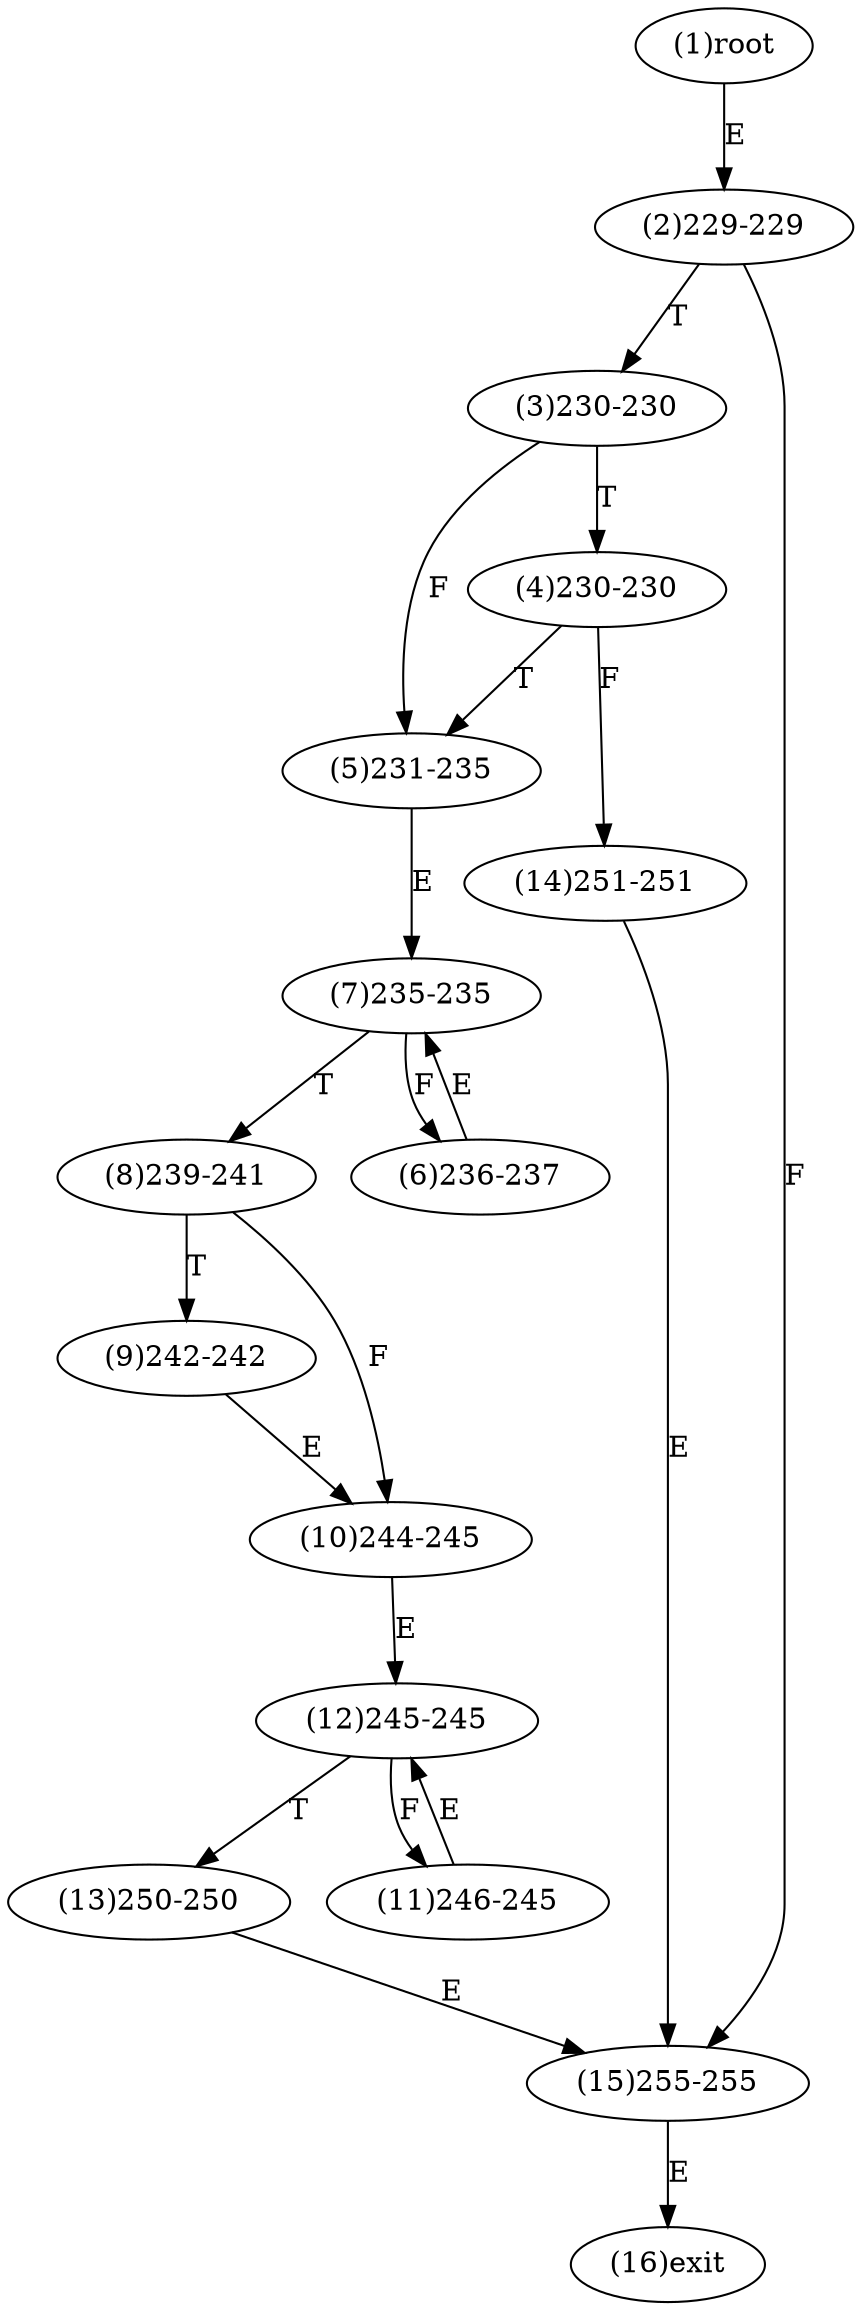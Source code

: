 digraph "" { 
1[ label="(1)root"];
2[ label="(2)229-229"];
3[ label="(3)230-230"];
4[ label="(4)230-230"];
5[ label="(5)231-235"];
6[ label="(6)236-237"];
7[ label="(7)235-235"];
8[ label="(8)239-241"];
9[ label="(9)242-242"];
10[ label="(10)244-245"];
11[ label="(11)246-245"];
12[ label="(12)245-245"];
13[ label="(13)250-250"];
14[ label="(14)251-251"];
15[ label="(15)255-255"];
16[ label="(16)exit"];
1->2[ label="E"];
2->15[ label="F"];
2->3[ label="T"];
3->5[ label="F"];
3->4[ label="T"];
4->14[ label="F"];
4->5[ label="T"];
5->7[ label="E"];
6->7[ label="E"];
7->6[ label="F"];
7->8[ label="T"];
8->10[ label="F"];
8->9[ label="T"];
9->10[ label="E"];
10->12[ label="E"];
11->12[ label="E"];
12->11[ label="F"];
12->13[ label="T"];
13->15[ label="E"];
14->15[ label="E"];
15->16[ label="E"];
}
